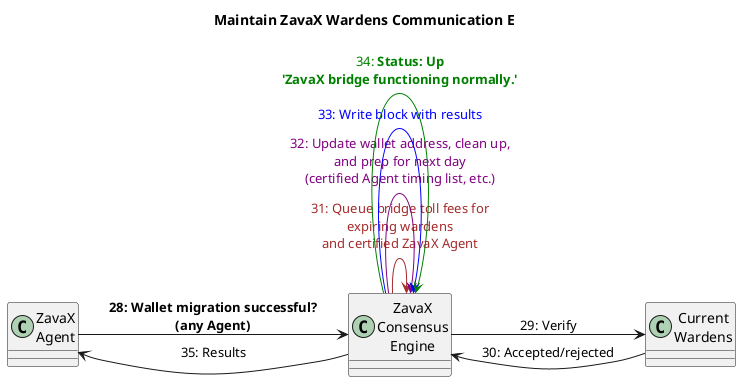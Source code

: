 @startuml
left to right direction
title Maintain ZavaX Wardens Communication E

class "ZavaX\nAgent" as ZA
class "ZavaX\nConsensus\nEngine" as ZCE
class "Current\nWardens" as PV

ZA -down-> ZCE : **28: Wallet migration successful?**\n**(any Agent)**
ZCE -down-> PV : 29: Verify
PV -down-> ZCE : 30: Accepted/rejected
ZCE -down-> ZCE #brown : <color:brown>31: Queue bridge toll fees for\n<color:brown>expiring wardens\n<color:brown>and certified ZavaX Agent
ZCE -down-> ZCE #purple : <color:purple>32: Update wallet address, clean up,\n<color:purple>and prep for next day\n<color:purple>(certified Agent timing list, etc.)
ZCE -down-> ZCE #blue : <color:blue>33: Write block with results
ZCE -down-> ZCE #green : <color:green>34: **Status: Up**</color>\n**<color:green>'ZavaX bridge functioning normally.'**
ZCE -up-> ZA: 35: Results

@enduml